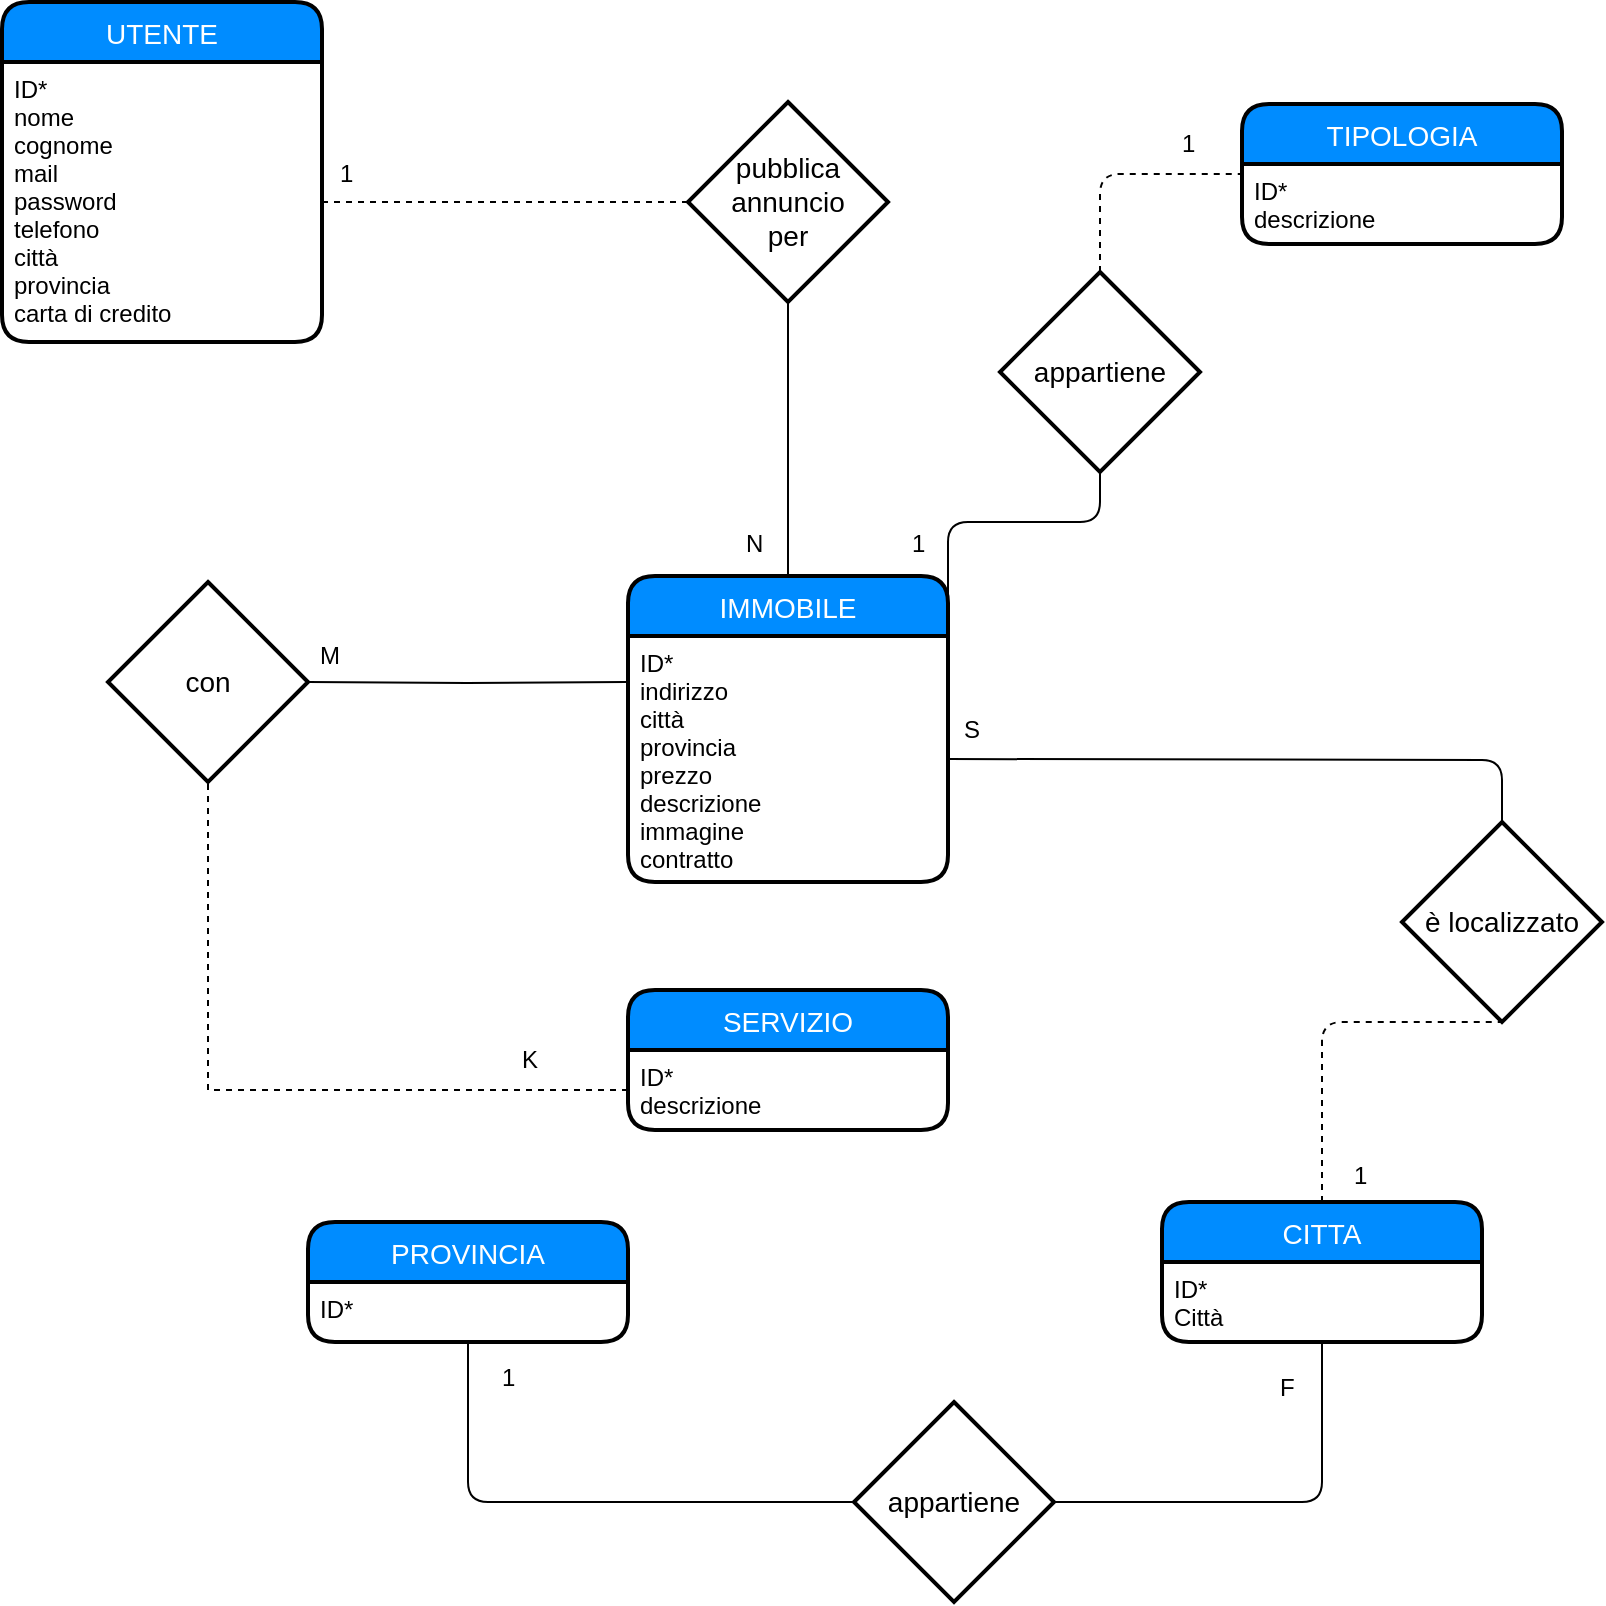<mxfile version="10.7.1" type="device"><diagram id="KpCI_Xgjp_xDiufom6Vr" name="Page-1"><mxGraphModel dx="1922" dy="936" grid="1" gridSize="10" guides="1" tooltips="1" connect="1" arrows="1" fold="1" page="1" pageScale="1" pageWidth="827" pageHeight="1169" math="0" shadow="0"><root><mxCell id="0"/><mxCell id="1" parent="0"/><mxCell id="jLdOfQC1n1RK6m3dmdUP-1" value="UTENTE" style="swimlane;childLayout=stackLayout;horizontal=1;startSize=30;horizontalStack=0;fillColor=#008cff;fontColor=#FFFFFF;rounded=1;fontSize=14;fontStyle=0;strokeWidth=2;resizeParent=0;resizeLast=1;shadow=0;dashed=0;align=center;" parent="1" vertex="1"><mxGeometry x="20" y="20" width="160" height="170" as="geometry"/></mxCell><mxCell id="jLdOfQC1n1RK6m3dmdUP-2" value="ID*&#10;nome&#10;cognome&#10;mail&#10;password&#10;telefono&#10;città&#10;provincia&#10;carta di credito&#10;" style="align=left;strokeColor=none;fillColor=none;spacingLeft=4;fontSize=12;verticalAlign=top;resizable=0;rotatable=0;part=1;" parent="jLdOfQC1n1RK6m3dmdUP-1" vertex="1"><mxGeometry y="30" width="160" height="140" as="geometry"/></mxCell><mxCell id="jLdOfQC1n1RK6m3dmdUP-3" value="IMMOBILE" style="swimlane;childLayout=stackLayout;horizontal=1;startSize=30;horizontalStack=0;fillColor=#008cff;fontColor=#FFFFFF;rounded=1;fontSize=14;fontStyle=0;strokeWidth=2;resizeParent=0;resizeLast=1;shadow=0;dashed=0;align=center;" parent="1" vertex="1"><mxGeometry x="333" y="307" width="160" height="153" as="geometry"/></mxCell><mxCell id="jLdOfQC1n1RK6m3dmdUP-4" value="ID*&#10;indirizzo&#10;città&#10;provincia&#10;prezzo&#10;descrizione&#10;immagine&#10;contratto" style="align=left;strokeColor=none;fillColor=none;spacingLeft=4;fontSize=12;verticalAlign=top;resizable=0;rotatable=0;part=1;" parent="jLdOfQC1n1RK6m3dmdUP-3" vertex="1"><mxGeometry y="30" width="160" height="123" as="geometry"/></mxCell><mxCell id="jLdOfQC1n1RK6m3dmdUP-5" value="SERVIZIO" style="swimlane;childLayout=stackLayout;horizontal=1;startSize=30;horizontalStack=0;fillColor=#008cff;fontColor=#FFFFFF;rounded=1;fontSize=14;fontStyle=0;strokeWidth=2;resizeParent=0;resizeLast=1;shadow=0;dashed=0;align=center;" parent="1" vertex="1"><mxGeometry x="333" y="514" width="160" height="70" as="geometry"/></mxCell><mxCell id="jLdOfQC1n1RK6m3dmdUP-6" value="ID*&#10;descrizione&#10;" style="align=left;strokeColor=none;fillColor=none;spacingLeft=4;fontSize=12;verticalAlign=top;resizable=0;rotatable=0;part=1;" parent="jLdOfQC1n1RK6m3dmdUP-5" vertex="1"><mxGeometry y="30" width="160" height="40" as="geometry"/></mxCell><mxCell id="jLdOfQC1n1RK6m3dmdUP-12" style="edgeStyle=orthogonalEdgeStyle;rounded=0;orthogonalLoop=1;jettySize=auto;html=1;entryX=0.5;entryY=0;entryDx=0;entryDy=0;endArrow=none;endFill=0;" parent="1" source="jLdOfQC1n1RK6m3dmdUP-7" target="jLdOfQC1n1RK6m3dmdUP-3" edge="1"><mxGeometry relative="1" as="geometry"/></mxCell><mxCell id="jLdOfQC1n1RK6m3dmdUP-7" value="pubblica annuncio&lt;br&gt;per&lt;br&gt;" style="shape=rhombus;strokeWidth=2;fontSize=17;perimeter=rhombusPerimeter;whiteSpace=wrap;html=1;align=center;fontSize=14;" parent="1" vertex="1"><mxGeometry x="363" y="70" width="100" height="100" as="geometry"/></mxCell><mxCell id="jLdOfQC1n1RK6m3dmdUP-11" style="edgeStyle=orthogonalEdgeStyle;rounded=0;orthogonalLoop=1;jettySize=auto;html=1;entryX=0;entryY=0.5;entryDx=0;entryDy=0;dashed=1;endArrow=none;endFill=0;" parent="1" source="jLdOfQC1n1RK6m3dmdUP-2" target="jLdOfQC1n1RK6m3dmdUP-7" edge="1"><mxGeometry relative="1" as="geometry"><Array as="points"><mxPoint x="230" y="120"/><mxPoint x="230" y="120"/></Array></mxGeometry></mxCell><mxCell id="jLdOfQC1n1RK6m3dmdUP-13" value="con" style="shape=rhombus;strokeWidth=2;fontSize=17;perimeter=rhombusPerimeter;whiteSpace=wrap;html=1;align=center;fontSize=14;" parent="1" vertex="1"><mxGeometry x="73" y="310" width="100" height="100" as="geometry"/></mxCell><mxCell id="jLdOfQC1n1RK6m3dmdUP-14" style="edgeStyle=orthogonalEdgeStyle;rounded=0;orthogonalLoop=1;jettySize=auto;html=1;entryX=1;entryY=0.5;entryDx=0;entryDy=0;endArrow=none;endFill=0;" parent="1" target="jLdOfQC1n1RK6m3dmdUP-13" edge="1"><mxGeometry relative="1" as="geometry"><Array as="points"/><mxPoint x="332" y="360" as="sourcePoint"/></mxGeometry></mxCell><mxCell id="jLdOfQC1n1RK6m3dmdUP-15" style="edgeStyle=orthogonalEdgeStyle;rounded=0;orthogonalLoop=1;jettySize=auto;html=1;endArrow=none;endFill=0;dashed=1;entryX=0.5;entryY=1;entryDx=0;entryDy=0;" parent="1" source="jLdOfQC1n1RK6m3dmdUP-6" edge="1" target="jLdOfQC1n1RK6m3dmdUP-13"><mxGeometry relative="1" as="geometry"><mxPoint x="690" y="410" as="targetPoint"/><Array as="points"><mxPoint x="123" y="564"/></Array></mxGeometry></mxCell><mxCell id="jLdOfQC1n1RK6m3dmdUP-18" value="1" style="text;html=1;resizable=0;points=[];autosize=1;align=left;verticalAlign=top;spacingTop=-4;" parent="1" vertex="1"><mxGeometry x="187" y="96" width="20" height="20" as="geometry"/></mxCell><mxCell id="jLdOfQC1n1RK6m3dmdUP-19" value="N" style="text;html=1;resizable=0;points=[];autosize=1;align=left;verticalAlign=top;spacingTop=-4;" parent="1" vertex="1"><mxGeometry x="390" y="281" width="20" height="20" as="geometry"/></mxCell><mxCell id="jLdOfQC1n1RK6m3dmdUP-23" value="M" style="text;html=1;resizable=0;points=[];autosize=1;align=left;verticalAlign=top;spacingTop=-4;" parent="1" vertex="1"><mxGeometry x="177" y="337" width="30" height="20" as="geometry"/></mxCell><mxCell id="jLdOfQC1n1RK6m3dmdUP-24" value="K" style="text;html=1;resizable=0;points=[];autosize=1;align=left;verticalAlign=top;spacingTop=-4;" parent="1" vertex="1"><mxGeometry x="278" y="539" width="20" height="20" as="geometry"/></mxCell><mxCell id="SRPEuKiwk1boQWzKuiA0-1" value="appartiene" style="shape=rhombus;strokeWidth=2;fontSize=17;perimeter=rhombusPerimeter;whiteSpace=wrap;html=1;align=center;fontSize=14;" vertex="1" parent="1"><mxGeometry x="519" y="155" width="100" height="100" as="geometry"/></mxCell><mxCell id="SRPEuKiwk1boQWzKuiA0-2" value="" style="endArrow=none;html=1;exitX=1;exitY=0.25;exitDx=0;exitDy=0;entryX=0.5;entryY=1;entryDx=0;entryDy=0;" edge="1" parent="1" source="jLdOfQC1n1RK6m3dmdUP-4" target="SRPEuKiwk1boQWzKuiA0-1"><mxGeometry width="50" height="50" relative="1" as="geometry"><mxPoint x="700" y="240" as="sourcePoint"/><mxPoint x="750" y="190" as="targetPoint"/><Array as="points"><mxPoint x="493" y="280"/><mxPoint x="569" y="280"/></Array></mxGeometry></mxCell><mxCell id="SRPEuKiwk1boQWzKuiA0-3" value="TIPOLOGIA" style="swimlane;childLayout=stackLayout;horizontal=1;startSize=30;horizontalStack=0;fillColor=#008cff;fontColor=#FFFFFF;rounded=1;fontSize=14;fontStyle=0;strokeWidth=2;resizeParent=0;resizeLast=1;shadow=0;dashed=0;align=center;" vertex="1" parent="1"><mxGeometry x="640" y="71" width="160" height="70" as="geometry"/></mxCell><mxCell id="SRPEuKiwk1boQWzKuiA0-4" value="ID*&#10;descrizione&#10;" style="align=left;strokeColor=none;fillColor=none;spacingLeft=4;fontSize=12;verticalAlign=top;resizable=0;rotatable=0;part=1;" vertex="1" parent="SRPEuKiwk1boQWzKuiA0-3"><mxGeometry y="30" width="160" height="40" as="geometry"/></mxCell><mxCell id="SRPEuKiwk1boQWzKuiA0-6" value="" style="endArrow=none;dashed=1;html=1;exitX=0.5;exitY=0;exitDx=0;exitDy=0;entryX=0;entryY=0.5;entryDx=0;entryDy=0;" edge="1" parent="1" source="SRPEuKiwk1boQWzKuiA0-1" target="SRPEuKiwk1boQWzKuiA0-3"><mxGeometry width="50" height="50" relative="1" as="geometry"><mxPoint x="530" y="90" as="sourcePoint"/><mxPoint x="580" y="40" as="targetPoint"/><Array as="points"><mxPoint x="569" y="106"/></Array></mxGeometry></mxCell><mxCell id="SRPEuKiwk1boQWzKuiA0-7" value="1" style="text;html=1;resizable=0;points=[];autosize=1;align=left;verticalAlign=top;spacingTop=-4;" vertex="1" parent="1"><mxGeometry x="473" y="281" width="20" height="20" as="geometry"/></mxCell><mxCell id="SRPEuKiwk1boQWzKuiA0-8" value="1" style="text;html=1;resizable=0;points=[];autosize=1;align=left;verticalAlign=top;spacingTop=-4;" vertex="1" parent="1"><mxGeometry x="608" y="81" width="20" height="20" as="geometry"/></mxCell><mxCell id="SRPEuKiwk1boQWzKuiA0-11" value="" style="endArrow=none;html=1;exitX=1;exitY=0.5;exitDx=0;exitDy=0;" edge="1" parent="1" source="jLdOfQC1n1RK6m3dmdUP-4"><mxGeometry width="50" height="50" relative="1" as="geometry"><mxPoint x="760" y="280" as="sourcePoint"/><mxPoint x="770" y="430" as="targetPoint"/><Array as="points"><mxPoint x="770" y="399"/></Array></mxGeometry></mxCell><mxCell id="SRPEuKiwk1boQWzKuiA0-12" value="è localizzato" style="shape=rhombus;strokeWidth=2;fontSize=17;perimeter=rhombusPerimeter;whiteSpace=wrap;html=1;align=center;fontSize=14;" vertex="1" parent="1"><mxGeometry x="720" y="430" width="100" height="100" as="geometry"/></mxCell><mxCell id="SRPEuKiwk1boQWzKuiA0-13" value="CITTA" style="swimlane;childLayout=stackLayout;horizontal=1;startSize=30;horizontalStack=0;fillColor=#008cff;fontColor=#FFFFFF;rounded=1;fontSize=14;fontStyle=0;strokeWidth=2;resizeParent=0;resizeLast=1;shadow=0;dashed=0;align=center;" vertex="1" parent="1"><mxGeometry x="600" y="620" width="160" height="70" as="geometry"/></mxCell><mxCell id="SRPEuKiwk1boQWzKuiA0-14" value="ID*&#10;Città&#10;" style="align=left;strokeColor=none;fillColor=none;spacingLeft=4;fontSize=12;verticalAlign=top;resizable=0;rotatable=0;part=1;" vertex="1" parent="SRPEuKiwk1boQWzKuiA0-13"><mxGeometry y="30" width="160" height="40" as="geometry"/></mxCell><mxCell id="SRPEuKiwk1boQWzKuiA0-16" value="" style="endArrow=none;dashed=1;html=1;exitX=0.5;exitY=0;exitDx=0;exitDy=0;entryX=0.5;entryY=1;entryDx=0;entryDy=0;" edge="1" parent="1" source="SRPEuKiwk1boQWzKuiA0-13" target="SRPEuKiwk1boQWzKuiA0-12"><mxGeometry width="50" height="50" relative="1" as="geometry"><mxPoint x="640" y="580" as="sourcePoint"/><mxPoint x="690" y="530" as="targetPoint"/><Array as="points"><mxPoint x="680" y="530"/></Array></mxGeometry></mxCell><mxCell id="SRPEuKiwk1boQWzKuiA0-17" value="S" style="text;html=1;resizable=0;points=[];autosize=1;align=left;verticalAlign=top;spacingTop=-4;" vertex="1" parent="1"><mxGeometry x="499" y="373.5" width="20" height="20" as="geometry"/></mxCell><mxCell id="SRPEuKiwk1boQWzKuiA0-18" value="1" style="text;html=1;resizable=0;points=[];autosize=1;align=left;verticalAlign=top;spacingTop=-4;" vertex="1" parent="1"><mxGeometry x="694" y="597" width="20" height="20" as="geometry"/></mxCell><mxCell id="SRPEuKiwk1boQWzKuiA0-19" value="appartiene" style="shape=rhombus;strokeWidth=2;fontSize=17;perimeter=rhombusPerimeter;whiteSpace=wrap;html=1;align=center;fontSize=14;" vertex="1" parent="1"><mxGeometry x="446" y="720" width="100" height="100" as="geometry"/></mxCell><mxCell id="SRPEuKiwk1boQWzKuiA0-20" value="" style="endArrow=none;html=1;exitX=1;exitY=0.5;exitDx=0;exitDy=0;entryX=0.5;entryY=1;entryDx=0;entryDy=0;" edge="1" parent="1" source="SRPEuKiwk1boQWzKuiA0-19" target="SRPEuKiwk1boQWzKuiA0-14"><mxGeometry width="50" height="50" relative="1" as="geometry"><mxPoint x="660" y="790" as="sourcePoint"/><mxPoint x="710" y="740" as="targetPoint"/><Array as="points"><mxPoint x="680" y="770"/></Array></mxGeometry></mxCell><mxCell id="SRPEuKiwk1boQWzKuiA0-21" value="PROVINCIA" style="swimlane;childLayout=stackLayout;horizontal=1;startSize=30;horizontalStack=0;fillColor=#008cff;fontColor=#FFFFFF;rounded=1;fontSize=14;fontStyle=0;strokeWidth=2;resizeParent=0;resizeLast=1;shadow=0;dashed=0;align=center;" vertex="1" parent="1"><mxGeometry x="173" y="630" width="160" height="60" as="geometry"/></mxCell><mxCell id="SRPEuKiwk1boQWzKuiA0-22" value="ID*&#10;" style="align=left;strokeColor=none;fillColor=none;spacingLeft=4;fontSize=12;verticalAlign=top;resizable=0;rotatable=0;part=1;" vertex="1" parent="SRPEuKiwk1boQWzKuiA0-21"><mxGeometry y="30" width="160" height="30" as="geometry"/></mxCell><mxCell id="SRPEuKiwk1boQWzKuiA0-23" value="" style="endArrow=none;html=1;exitX=0.5;exitY=1;exitDx=0;exitDy=0;entryX=0;entryY=0.5;entryDx=0;entryDy=0;" edge="1" parent="1" source="SRPEuKiwk1boQWzKuiA0-22" target="SRPEuKiwk1boQWzKuiA0-19"><mxGeometry width="50" height="50" relative="1" as="geometry"><mxPoint x="380" y="840" as="sourcePoint"/><mxPoint x="430" y="790" as="targetPoint"/><Array as="points"><mxPoint x="253" y="770"/></Array></mxGeometry></mxCell><mxCell id="SRPEuKiwk1boQWzKuiA0-24" value="1" style="text;html=1;resizable=0;points=[];autosize=1;align=left;verticalAlign=top;spacingTop=-4;" vertex="1" parent="1"><mxGeometry x="268" y="698" width="20" height="20" as="geometry"/></mxCell><mxCell id="SRPEuKiwk1boQWzKuiA0-25" value="F" style="text;html=1;resizable=0;points=[];autosize=1;align=left;verticalAlign=top;spacingTop=-4;" vertex="1" parent="1"><mxGeometry x="657" y="703" width="20" height="20" as="geometry"/></mxCell></root></mxGraphModel></diagram></mxfile>